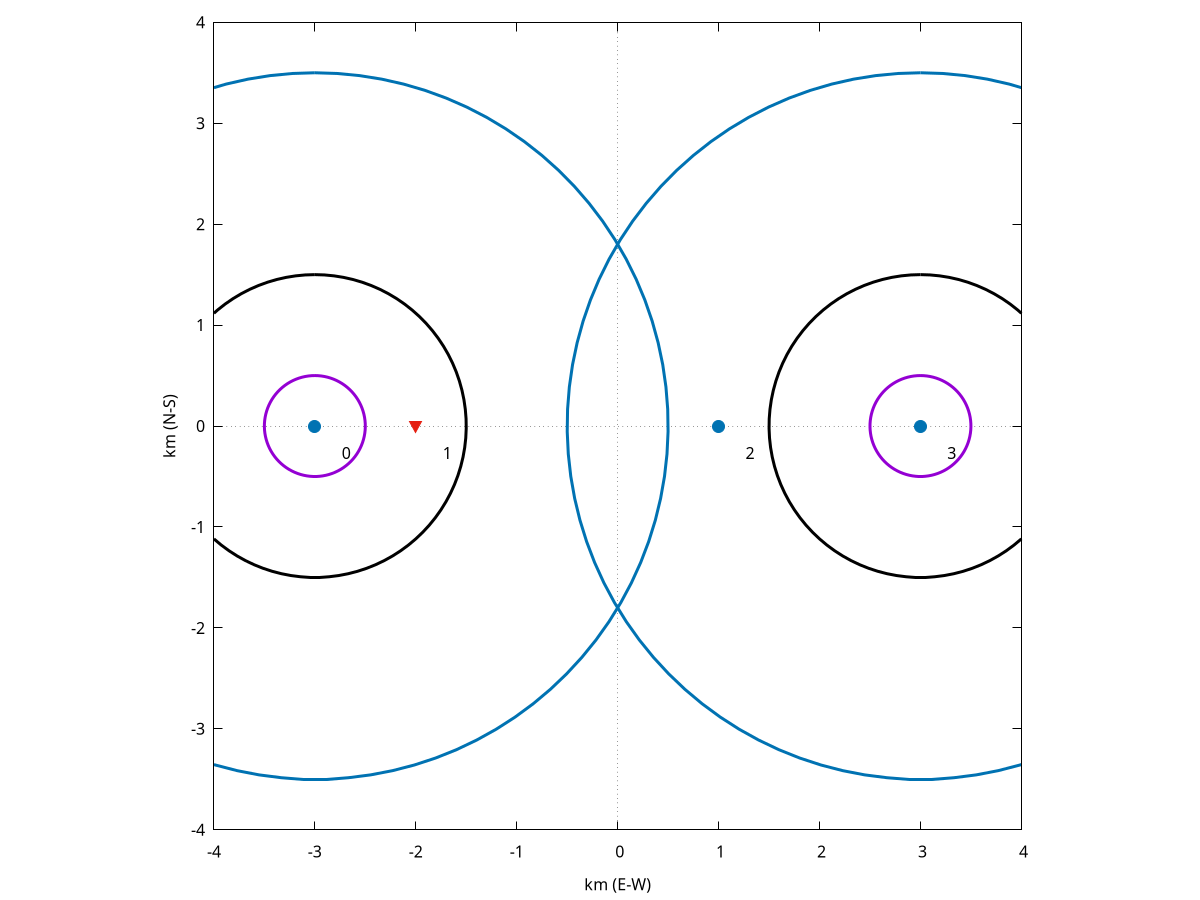 set encoding iso_8859_1
set xrange [-4:4]
set yrange [-4:4]
set size square
set xlabel "km (E-W)"
set ylabel "km (N-S)"
set arrow from -4,0 to 4,0 nohead lt 0
set arrow from 0,-4 to 0,4 nohead lt 0
set label "0" at -2.73333,-0.266667 left
set label "1" at -1.73333,-0.266667 left
set label "2" at 1.26667,-0.266667 left
set label "3" at 3.26667,-0.266667 left
set parametric
plot [0:2*pi] 0.5*sin(t)-3,0.5*cos(t) notitle w l lt 1 lw 3,\
 0.5*sin(t)+3,0.5*cos(t) notitle w l lt 1 lw 3,\
 1.5*sin(t)-3,1.5*cos(t) notitle w l lt 8 lw 3,\
 1.5*sin(t)+3,1.5*cos(t) notitle w l lt 8 lw 3,\
 3.5*sin(t)-3,3.5*cos(t) notitle w l lt 6 lw 3,\
 3.5*sin(t)+3,3.5*cos(t) notitle w l lt 6 lw 3,\
 '-' notitle w p lt 6 pt 7 ps 2, \
 '-' notitle w p lt 7 pt 71 ps 2, \
 '-' notitle w p lt 6 pt 7 ps 2, \
 '-' notitle w p lt 6 pt 7 ps 2
-3 0
e
-2 0
e
1 0
e
3 0
e

